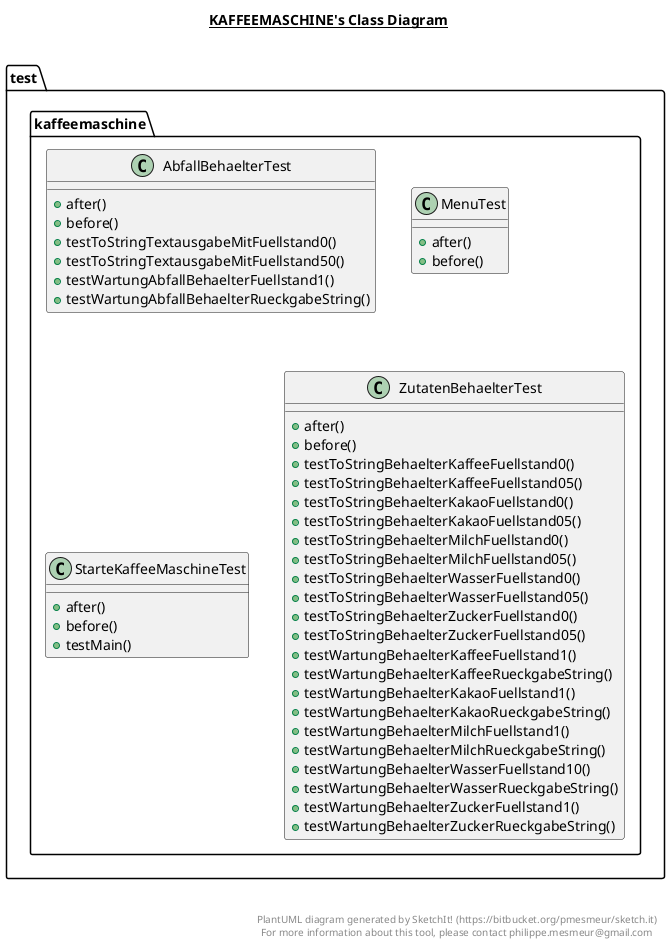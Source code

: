 @startuml

title __KAFFEEMASCHINE's Class Diagram__\n

  namespace test.kaffeemaschine {
    class test.kaffeemaschine.AbfallBehaelterTest {
        + after()
        + before()
        + testToStringTextausgabeMitFuellstand0()
        + testToStringTextausgabeMitFuellstand50()
        + testWartungAbfallBehaelterFuellstand1()
        + testWartungAbfallBehaelterRueckgabeString()
    }
  }
  

  namespace test.kaffeemaschine {
    class test.kaffeemaschine.MenuTest {
        + after()
        + before()
    }
  }
  

  namespace test.kaffeemaschine {
    class test.kaffeemaschine.StarteKaffeeMaschineTest {
        + after()
        + before()
        + testMain()
    }
  }
  

  namespace test.kaffeemaschine {
    class test.kaffeemaschine.ZutatenBehaelterTest {
        + after()
        + before()
        + testToStringBehaelterKaffeeFuellstand0()
        + testToStringBehaelterKaffeeFuellstand05()
        + testToStringBehaelterKakaoFuellstand0()
        + testToStringBehaelterKakaoFuellstand05()
        + testToStringBehaelterMilchFuellstand0()
        + testToStringBehaelterMilchFuellstand05()
        + testToStringBehaelterWasserFuellstand0()
        + testToStringBehaelterWasserFuellstand05()
        + testToStringBehaelterZuckerFuellstand0()
        + testToStringBehaelterZuckerFuellstand05()
        + testWartungBehaelterKaffeeFuellstand1()
        + testWartungBehaelterKaffeeRueckgabeString()
        + testWartungBehaelterKakaoFuellstand1()
        + testWartungBehaelterKakaoRueckgabeString()
        + testWartungBehaelterMilchFuellstand1()
        + testWartungBehaelterMilchRueckgabeString()
        + testWartungBehaelterWasserFuellstand10()
        + testWartungBehaelterWasserRueckgabeString()
        + testWartungBehaelterZuckerFuellstand1()
        + testWartungBehaelterZuckerRueckgabeString()
    }
  }
  



right footer


PlantUML diagram generated by SketchIt! (https://bitbucket.org/pmesmeur/sketch.it)
For more information about this tool, please contact philippe.mesmeur@gmail.com
endfooter

@enduml
